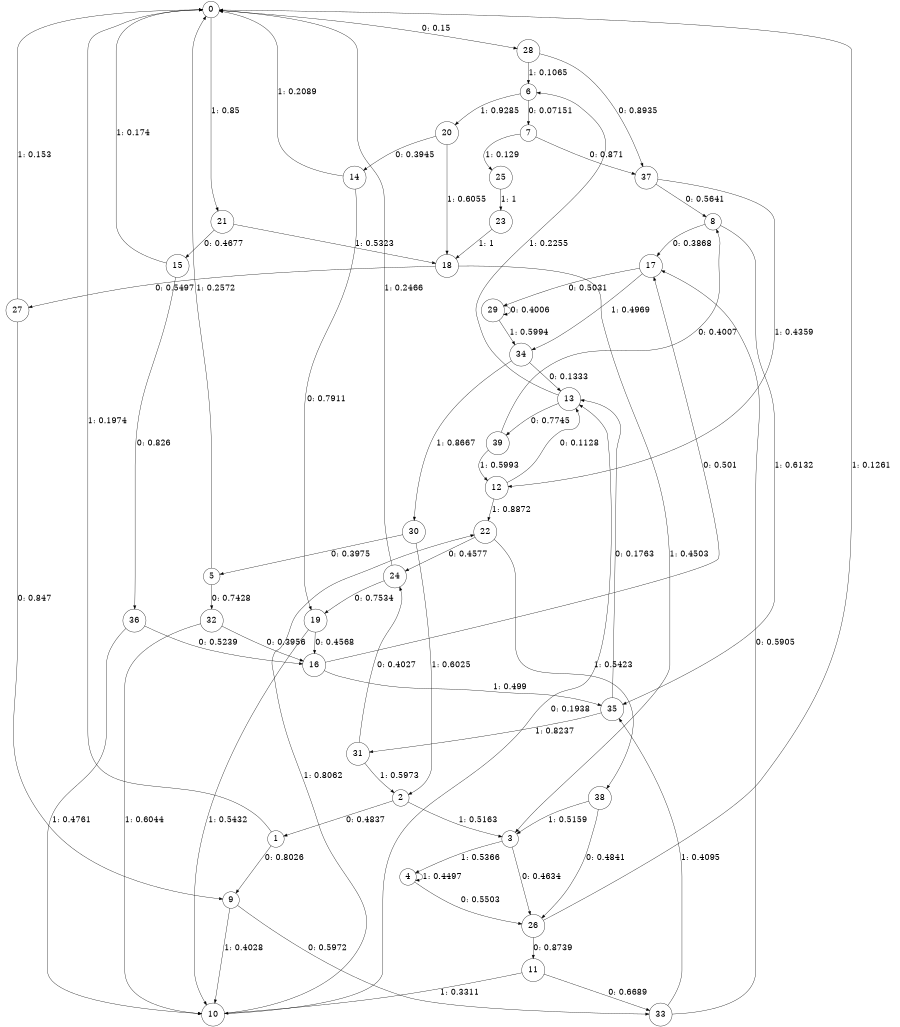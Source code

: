 digraph "ch1faceL8" {
size = "6,8.5";
ratio = "fill";
node [shape = circle];
node [fontsize = 24];
edge [fontsize = 24];
0 -> 28 [label = "0: 0.15     "];
0 -> 21 [label = "1: 0.85     "];
1 -> 9 [label = "0: 0.8026   "];
1 -> 0 [label = "1: 0.1974   "];
2 -> 1 [label = "0: 0.4837   "];
2 -> 3 [label = "1: 0.5163   "];
3 -> 26 [label = "0: 0.4634   "];
3 -> 4 [label = "1: 0.5366   "];
4 -> 26 [label = "0: 0.5503   "];
4 -> 4 [label = "1: 0.4497   "];
5 -> 32 [label = "0: 0.7428   "];
5 -> 0 [label = "1: 0.2572   "];
6 -> 7 [label = "0: 0.07151  "];
6 -> 20 [label = "1: 0.9285   "];
7 -> 37 [label = "0: 0.871    "];
7 -> 25 [label = "1: 0.129    "];
8 -> 17 [label = "0: 0.3868   "];
8 -> 35 [label = "1: 0.6132   "];
9 -> 33 [label = "0: 0.5972   "];
9 -> 10 [label = "1: 0.4028   "];
10 -> 13 [label = "0: 0.1938   "];
10 -> 22 [label = "1: 0.8062   "];
11 -> 33 [label = "0: 0.6689   "];
11 -> 10 [label = "1: 0.3311   "];
12 -> 13 [label = "0: 0.1128   "];
12 -> 22 [label = "1: 0.8872   "];
13 -> 39 [label = "0: 0.7745   "];
13 -> 6 [label = "1: 0.2255   "];
14 -> 19 [label = "0: 0.7911   "];
14 -> 0 [label = "1: 0.2089   "];
15 -> 36 [label = "0: 0.826    "];
15 -> 0 [label = "1: 0.174    "];
16 -> 17 [label = "0: 0.501    "];
16 -> 35 [label = "1: 0.499    "];
17 -> 29 [label = "0: 0.5031   "];
17 -> 34 [label = "1: 0.4969   "];
18 -> 27 [label = "0: 0.5497   "];
18 -> 3 [label = "1: 0.4503   "];
19 -> 16 [label = "0: 0.4568   "];
19 -> 10 [label = "1: 0.5432   "];
20 -> 14 [label = "0: 0.3945   "];
20 -> 18 [label = "1: 0.6055   "];
21 -> 15 [label = "0: 0.4677   "];
21 -> 18 [label = "1: 0.5323   "];
22 -> 24 [label = "0: 0.4577   "];
22 -> 38 [label = "1: 0.5423   "];
23 -> 18 [label = "1: 1        "];
24 -> 19 [label = "0: 0.7534   "];
24 -> 0 [label = "1: 0.2466   "];
25 -> 23 [label = "1: 1        "];
26 -> 11 [label = "0: 0.8739   "];
26 -> 0 [label = "1: 0.1261   "];
27 -> 9 [label = "0: 0.847    "];
27 -> 0 [label = "1: 0.153    "];
28 -> 37 [label = "0: 0.8935   "];
28 -> 6 [label = "1: 0.1065   "];
29 -> 29 [label = "0: 0.4006   "];
29 -> 34 [label = "1: 0.5994   "];
30 -> 5 [label = "0: 0.3975   "];
30 -> 2 [label = "1: 0.6025   "];
31 -> 24 [label = "0: 0.4027   "];
31 -> 2 [label = "1: 0.5973   "];
32 -> 16 [label = "0: 0.3956   "];
32 -> 10 [label = "1: 0.6044   "];
33 -> 17 [label = "0: 0.5905   "];
33 -> 35 [label = "1: 0.4095   "];
34 -> 13 [label = "0: 0.1333   "];
34 -> 30 [label = "1: 0.8667   "];
35 -> 13 [label = "0: 0.1763   "];
35 -> 31 [label = "1: 0.8237   "];
36 -> 16 [label = "0: 0.5239   "];
36 -> 10 [label = "1: 0.4761   "];
37 -> 8 [label = "0: 0.5641   "];
37 -> 12 [label = "1: 0.4359   "];
38 -> 26 [label = "0: 0.4841   "];
38 -> 3 [label = "1: 0.5159   "];
39 -> 8 [label = "0: 0.4007   "];
39 -> 12 [label = "1: 0.5993   "];
}